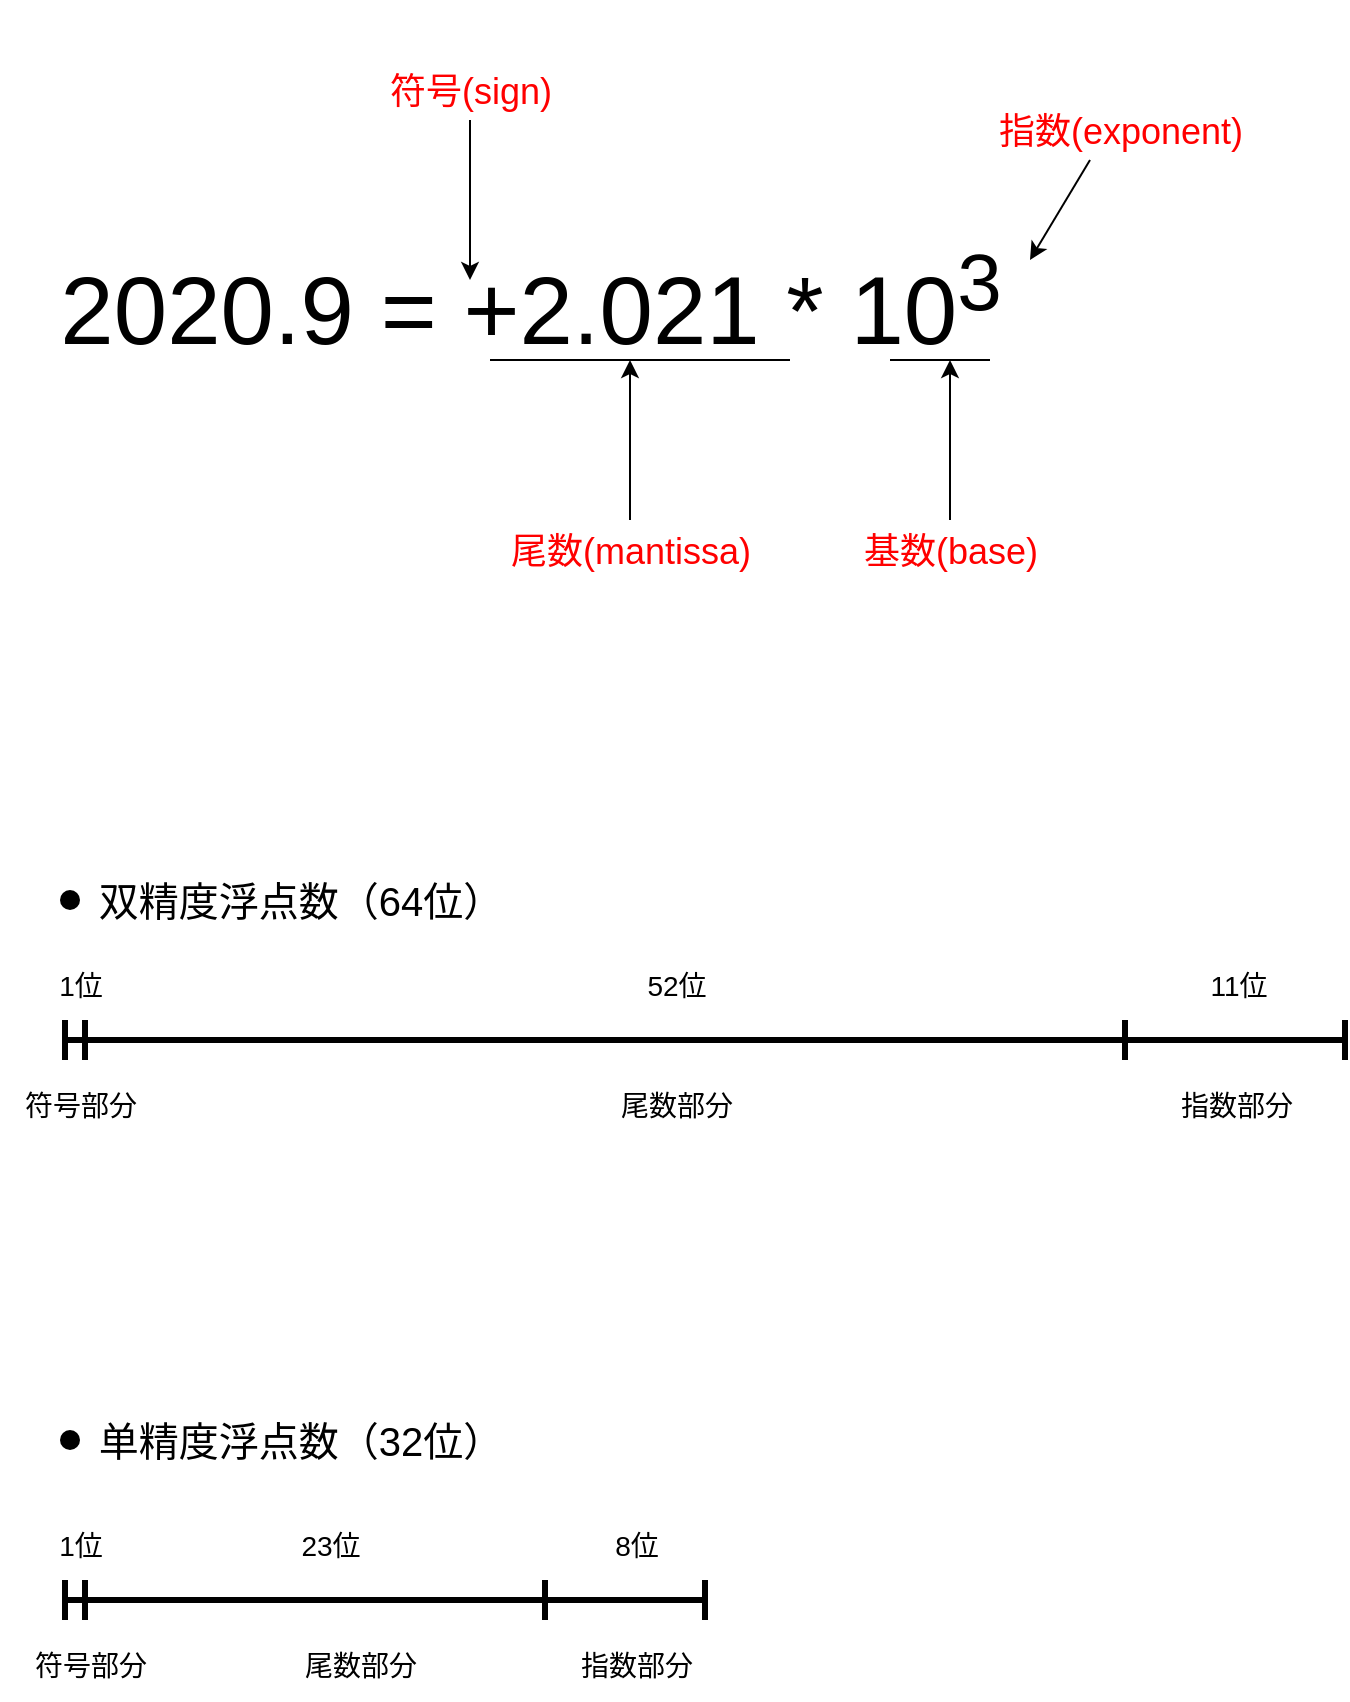 <mxfile version="20.0.2" type="github">
  <diagram id="AaV7vf_FaJcK-aO9YxgY" name="Page-1">
    <mxGraphModel dx="1426" dy="794" grid="1" gridSize="10" guides="1" tooltips="1" connect="1" arrows="1" fold="1" page="1" pageScale="1" pageWidth="827" pageHeight="1169" math="0" shadow="0">
      <root>
        <mxCell id="0" />
        <mxCell id="1" parent="0" />
        <mxCell id="PtKETALLN2fyuNssEaAm-1" value="&lt;font style=&quot;font-size: 48px;&quot;&gt;2020.9 = +2.021 * 10&lt;sup style=&quot;&quot;&gt;3&lt;/sup&gt;&lt;/font&gt;" style="text;html=1;resizable=0;autosize=1;align=center;verticalAlign=middle;points=[];fillColor=none;strokeColor=none;rounded=0;" vertex="1" parent="1">
          <mxGeometry x="140" y="130" width="520" height="80" as="geometry" />
        </mxCell>
        <mxCell id="PtKETALLN2fyuNssEaAm-2" value="" style="endArrow=classic;html=1;rounded=0;fontSize=48;" edge="1" parent="1">
          <mxGeometry width="50" height="50" relative="1" as="geometry">
            <mxPoint x="370" y="80" as="sourcePoint" />
            <mxPoint x="370" y="160" as="targetPoint" />
          </mxGeometry>
        </mxCell>
        <mxCell id="PtKETALLN2fyuNssEaAm-3" value="" style="endArrow=classic;html=1;rounded=0;fontSize=48;" edge="1" parent="1">
          <mxGeometry width="50" height="50" relative="1" as="geometry">
            <mxPoint x="450" y="280" as="sourcePoint" />
            <mxPoint x="450" y="200" as="targetPoint" />
          </mxGeometry>
        </mxCell>
        <mxCell id="PtKETALLN2fyuNssEaAm-4" value="" style="endArrow=none;html=1;rounded=0;fontSize=48;" edge="1" parent="1">
          <mxGeometry width="50" height="50" relative="1" as="geometry">
            <mxPoint x="380" y="200" as="sourcePoint" />
            <mxPoint x="530" y="200" as="targetPoint" />
          </mxGeometry>
        </mxCell>
        <mxCell id="PtKETALLN2fyuNssEaAm-5" value="" style="endArrow=none;html=1;rounded=0;fontSize=48;" edge="1" parent="1">
          <mxGeometry width="50" height="50" relative="1" as="geometry">
            <mxPoint x="580" y="200" as="sourcePoint" />
            <mxPoint x="630" y="200" as="targetPoint" />
          </mxGeometry>
        </mxCell>
        <mxCell id="PtKETALLN2fyuNssEaAm-6" value="" style="endArrow=classic;html=1;rounded=0;fontSize=48;" edge="1" parent="1">
          <mxGeometry width="50" height="50" relative="1" as="geometry">
            <mxPoint x="610" y="280" as="sourcePoint" />
            <mxPoint x="610" y="200" as="targetPoint" />
          </mxGeometry>
        </mxCell>
        <mxCell id="PtKETALLN2fyuNssEaAm-7" value="" style="endArrow=classic;html=1;rounded=0;fontSize=48;" edge="1" parent="1">
          <mxGeometry width="50" height="50" relative="1" as="geometry">
            <mxPoint x="680" y="100" as="sourcePoint" />
            <mxPoint x="650" y="150" as="targetPoint" />
          </mxGeometry>
        </mxCell>
        <mxCell id="PtKETALLN2fyuNssEaAm-8" value="&lt;font color=&quot;#ff0000&quot; style=&quot;font-size: 18px;&quot;&gt;符号(sign)&lt;/font&gt;" style="text;html=1;resizable=0;autosize=1;align=center;verticalAlign=middle;points=[];fillColor=none;strokeColor=none;rounded=0;fontSize=48;" vertex="1" parent="1">
          <mxGeometry x="320" y="20" width="100" height="70" as="geometry" />
        </mxCell>
        <mxCell id="PtKETALLN2fyuNssEaAm-9" value="&lt;font color=&quot;#ff0000&quot; style=&quot;font-size: 18px;&quot;&gt;尾数(mantissa)&lt;/font&gt;" style="text;html=1;resizable=0;autosize=1;align=center;verticalAlign=middle;points=[];fillColor=none;strokeColor=none;rounded=0;fontSize=48;" vertex="1" parent="1">
          <mxGeometry x="380" y="250" width="140" height="70" as="geometry" />
        </mxCell>
        <mxCell id="PtKETALLN2fyuNssEaAm-10" value="&lt;font color=&quot;#ff0000&quot; style=&quot;font-size: 18px;&quot;&gt;基数(base)&lt;/font&gt;" style="text;html=1;resizable=0;autosize=1;align=center;verticalAlign=middle;points=[];fillColor=none;strokeColor=none;rounded=0;fontSize=48;" vertex="1" parent="1">
          <mxGeometry x="555" y="250" width="110" height="70" as="geometry" />
        </mxCell>
        <mxCell id="PtKETALLN2fyuNssEaAm-11" value="&lt;font color=&quot;#ff0000&quot; style=&quot;font-size: 18px;&quot;&gt;指数(exponent)&lt;/font&gt;" style="text;html=1;resizable=0;autosize=1;align=center;verticalAlign=middle;points=[];fillColor=none;strokeColor=none;rounded=0;fontSize=48;" vertex="1" parent="1">
          <mxGeometry x="620" y="40" width="150" height="70" as="geometry" />
        </mxCell>
        <mxCell id="PtKETALLN2fyuNssEaAm-14" value="" style="shape=waypoint;sketch=0;fillStyle=solid;size=6;pointerEvents=1;points=[];fillColor=none;resizable=0;rotatable=0;perimeter=centerPerimeter;snapToPoint=1;fontSize=20;fontColor=#000000;strokeWidth=3;" vertex="1" parent="1">
          <mxGeometry x="150" y="450" width="40" height="40" as="geometry" />
        </mxCell>
        <mxCell id="PtKETALLN2fyuNssEaAm-16" value="双精度浮点数（64位）" style="text;html=1;resizable=0;autosize=1;align=center;verticalAlign=middle;points=[];fillColor=none;strokeColor=none;rounded=0;fontSize=20;fontColor=#000000;" vertex="1" parent="1">
          <mxGeometry x="170" y="450" width="230" height="40" as="geometry" />
        </mxCell>
        <mxCell id="PtKETALLN2fyuNssEaAm-26" value="&lt;font style=&quot;font-size: 14px;&quot;&gt;符号部分&lt;/font&gt;" style="text;html=1;resizable=0;autosize=1;align=center;verticalAlign=middle;points=[];fillColor=none;strokeColor=none;rounded=0;fontSize=20;fontColor=#000000;" vertex="1" parent="1">
          <mxGeometry x="140" y="830" width="80" height="40" as="geometry" />
        </mxCell>
        <mxCell id="PtKETALLN2fyuNssEaAm-27" value="&lt;font style=&quot;font-size: 14px;&quot;&gt;尾数部分&lt;/font&gt;" style="text;html=1;resizable=0;autosize=1;align=center;verticalAlign=middle;points=[];fillColor=none;strokeColor=none;rounded=0;fontSize=20;fontColor=#000000;" vertex="1" parent="1">
          <mxGeometry x="275" y="830" width="80" height="40" as="geometry" />
        </mxCell>
        <mxCell id="PtKETALLN2fyuNssEaAm-28" value="&lt;font style=&quot;font-size: 14px;&quot;&gt;指数部分&lt;/font&gt;" style="text;html=1;resizable=0;autosize=1;align=center;verticalAlign=middle;points=[];fillColor=none;strokeColor=none;rounded=0;fontSize=20;fontColor=#000000;" vertex="1" parent="1">
          <mxGeometry x="412.5" y="830" width="80" height="40" as="geometry" />
        </mxCell>
        <mxCell id="PtKETALLN2fyuNssEaAm-29" value="" style="shape=waypoint;sketch=0;fillStyle=solid;size=6;pointerEvents=1;points=[];fillColor=none;resizable=0;rotatable=0;perimeter=centerPerimeter;snapToPoint=1;fontSize=20;fontColor=#000000;strokeWidth=3;" vertex="1" parent="1">
          <mxGeometry x="150" y="720" width="40" height="40" as="geometry" />
        </mxCell>
        <mxCell id="PtKETALLN2fyuNssEaAm-30" value="单精度浮点数（32位）" style="text;html=1;resizable=0;autosize=1;align=center;verticalAlign=middle;points=[];fillColor=none;strokeColor=none;rounded=0;fontSize=20;fontColor=#000000;" vertex="1" parent="1">
          <mxGeometry x="170" y="720" width="230" height="40" as="geometry" />
        </mxCell>
        <mxCell id="PtKETALLN2fyuNssEaAm-34" value="&lt;font style=&quot;font-size: 14px;&quot;&gt;1位&lt;/font&gt;" style="text;html=1;resizable=0;autosize=1;align=center;verticalAlign=middle;points=[];fillColor=none;strokeColor=none;rounded=0;fontSize=20;fontColor=#000000;" vertex="1" parent="1">
          <mxGeometry x="150" y="770" width="50" height="40" as="geometry" />
        </mxCell>
        <mxCell id="PtKETALLN2fyuNssEaAm-35" value="&lt;font style=&quot;font-size: 14px;&quot;&gt;23位&lt;/font&gt;" style="text;html=1;resizable=0;autosize=1;align=center;verticalAlign=middle;points=[];fillColor=none;strokeColor=none;rounded=0;fontSize=20;fontColor=#000000;" vertex="1" parent="1">
          <mxGeometry x="275" y="770" width="50" height="40" as="geometry" />
        </mxCell>
        <mxCell id="PtKETALLN2fyuNssEaAm-36" value="&lt;font style=&quot;font-size: 14px;&quot;&gt;8位&lt;/font&gt;" style="text;html=1;resizable=0;autosize=1;align=center;verticalAlign=middle;points=[];fillColor=none;strokeColor=none;rounded=0;fontSize=20;fontColor=#000000;" vertex="1" parent="1">
          <mxGeometry x="427.5" y="770" width="50" height="40" as="geometry" />
        </mxCell>
        <mxCell id="PtKETALLN2fyuNssEaAm-37" value="" style="shape=crossbar;whiteSpace=wrap;html=1;rounded=1;fontSize=14;fontColor=#000000;strokeWidth=3;fillOpacity=100;labelPadding=0;" vertex="1" parent="1">
          <mxGeometry x="167.5" y="810" width="10" height="20" as="geometry" />
        </mxCell>
        <mxCell id="PtKETALLN2fyuNssEaAm-38" value="" style="shape=crossbar;whiteSpace=wrap;html=1;rounded=1;fontSize=14;fontColor=#000000;strokeWidth=3;fillOpacity=100;labelPadding=0;" vertex="1" parent="1">
          <mxGeometry x="177.5" y="810" width="230" height="20" as="geometry" />
        </mxCell>
        <mxCell id="PtKETALLN2fyuNssEaAm-39" value="" style="shape=crossbar;whiteSpace=wrap;html=1;rounded=1;fontSize=14;fontColor=#000000;strokeWidth=3;fillOpacity=100;labelPadding=0;" vertex="1" parent="1">
          <mxGeometry x="407.5" y="810" width="80" height="20" as="geometry" />
        </mxCell>
        <mxCell id="PtKETALLN2fyuNssEaAm-40" value="&lt;font style=&quot;font-size: 14px;&quot;&gt;符号部分&lt;/font&gt;" style="text;html=1;resizable=0;autosize=1;align=center;verticalAlign=middle;points=[];fillColor=none;strokeColor=none;rounded=0;fontSize=20;fontColor=#000000;" vertex="1" parent="1">
          <mxGeometry x="135" y="550" width="80" height="40" as="geometry" />
        </mxCell>
        <mxCell id="PtKETALLN2fyuNssEaAm-41" value="&lt;font style=&quot;font-size: 14px;&quot;&gt;尾数部分&lt;/font&gt;" style="text;html=1;resizable=0;autosize=1;align=center;verticalAlign=middle;points=[];fillColor=none;strokeColor=none;rounded=0;fontSize=20;fontColor=#000000;" vertex="1" parent="1">
          <mxGeometry x="432.75" y="550" width="80" height="40" as="geometry" />
        </mxCell>
        <mxCell id="PtKETALLN2fyuNssEaAm-42" value="&lt;font style=&quot;font-size: 14px;&quot;&gt;指数部分&lt;/font&gt;" style="text;html=1;resizable=0;autosize=1;align=center;verticalAlign=middle;points=[];fillColor=none;strokeColor=none;rounded=0;fontSize=20;fontColor=#000000;" vertex="1" parent="1">
          <mxGeometry x="712.5" y="550" width="80" height="40" as="geometry" />
        </mxCell>
        <mxCell id="PtKETALLN2fyuNssEaAm-43" value="&lt;font style=&quot;font-size: 14px;&quot;&gt;1位&lt;/font&gt;" style="text;html=1;resizable=0;autosize=1;align=center;verticalAlign=middle;points=[];fillColor=none;strokeColor=none;rounded=0;fontSize=20;fontColor=#000000;" vertex="1" parent="1">
          <mxGeometry x="150" y="490" width="50" height="40" as="geometry" />
        </mxCell>
        <mxCell id="PtKETALLN2fyuNssEaAm-44" value="&lt;font style=&quot;font-size: 14px;&quot;&gt;52位&lt;/font&gt;" style="text;html=1;resizable=0;autosize=1;align=center;verticalAlign=middle;points=[];fillColor=none;strokeColor=none;rounded=0;fontSize=20;fontColor=#000000;" vertex="1" parent="1">
          <mxGeometry x="447.75" y="490" width="50" height="40" as="geometry" />
        </mxCell>
        <mxCell id="PtKETALLN2fyuNssEaAm-45" value="&lt;font style=&quot;font-size: 14px;&quot;&gt;11位&lt;/font&gt;" style="text;html=1;resizable=0;autosize=1;align=center;verticalAlign=middle;points=[];fillColor=none;strokeColor=none;rounded=0;fontSize=20;fontColor=#000000;" vertex="1" parent="1">
          <mxGeometry x="728.75" y="490" width="50" height="40" as="geometry" />
        </mxCell>
        <mxCell id="PtKETALLN2fyuNssEaAm-46" value="" style="shape=crossbar;whiteSpace=wrap;html=1;rounded=1;fontSize=14;fontColor=#000000;strokeWidth=3;fillOpacity=100;labelPadding=0;" vertex="1" parent="1">
          <mxGeometry x="167.5" y="530" width="10" height="20" as="geometry" />
        </mxCell>
        <mxCell id="PtKETALLN2fyuNssEaAm-47" value="" style="shape=crossbar;whiteSpace=wrap;html=1;rounded=1;fontSize=14;fontColor=#000000;strokeWidth=3;fillOpacity=100;labelPadding=0;" vertex="1" parent="1">
          <mxGeometry x="177.5" y="530" width="520" height="20" as="geometry" />
        </mxCell>
        <mxCell id="PtKETALLN2fyuNssEaAm-48" value="" style="shape=crossbar;whiteSpace=wrap;html=1;rounded=1;fontSize=14;fontColor=#000000;strokeWidth=3;fillOpacity=100;labelPadding=0;" vertex="1" parent="1">
          <mxGeometry x="697.5" y="530" width="110" height="20" as="geometry" />
        </mxCell>
      </root>
    </mxGraphModel>
  </diagram>
</mxfile>

